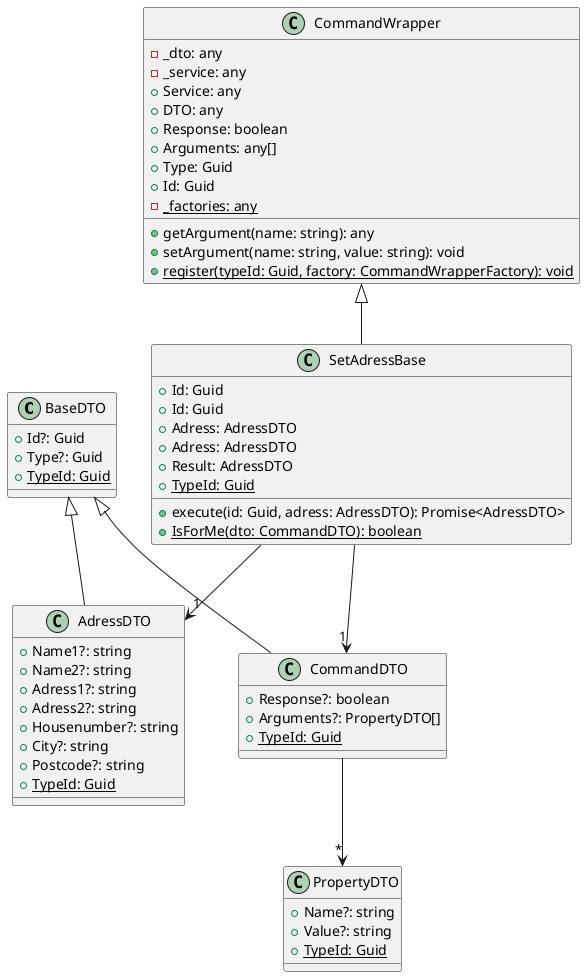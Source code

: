 @startuml
class BaseDTO {
    +Id?: Guid
    +Type?: Guid
    +{static} TypeId: Guid
}
class AdressDTO extends BaseDTO {
    +Name1?: string
    +Name2?: string
    +Adress1?: string
    +Adress2?: string
    +Housenumber?: string
    +City?: string
    +Postcode?: string
    +{static} TypeId: Guid
}
class CommandWrapper {
    -_dto: any
    -_service: any
    +Service: any
    +DTO: any
    +Response: boolean
    +Arguments: any[]
    +Type: Guid
    +Id: Guid
    +getArgument(name: string): any
    +setArgument(name: string, value: string): void
    -{static} _factories: any
    +{static} register(typeId: Guid, factory: CommandWrapperFactory): void
}
class PropertyDTO {
    +Name?: string
    +Value?: string
    +{static} TypeId: Guid
}
class CommandDTO extends BaseDTO {
    +Response?: boolean
    +Arguments?: PropertyDTO[]
    +{static} TypeId: Guid
}
class SetAdressBase extends CommandWrapper {
    +Id: Guid
    +Id: Guid
    +Adress: AdressDTO
    +Adress: AdressDTO
    +Result: AdressDTO
    +execute(id: Guid, adress: AdressDTO): Promise<AdressDTO>
    +{static} TypeId: Guid
    +{static} IsForMe(dto: CommandDTO): boolean
}
CommandDTO --> "*" PropertyDTO
SetAdressBase --> "1" AdressDTO
SetAdressBase --> "1" CommandDTO
@enduml